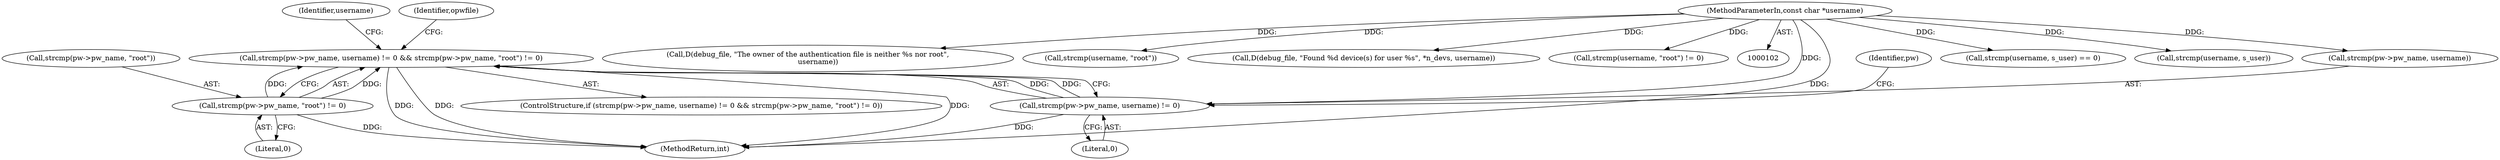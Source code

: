 digraph "0_pam-u2f_18b1914e32b74ff52000f10e97067e841e5fff62_1@API" {
"1000241" [label="(Call,strcmp(pw->pw_name, username) != 0 && strcmp(pw->pw_name, \"root\") != 0)"];
"1000242" [label="(Call,strcmp(pw->pw_name, username) != 0)"];
"1000104" [label="(MethodParameterIn,const char *username)"];
"1000249" [label="(Call,strcmp(pw->pw_name, \"root\") != 0)"];
"1000243" [label="(Call,strcmp(pw->pw_name, username))"];
"1000252" [label="(Identifier,pw)"];
"1000364" [label="(Call,strcmp(username, s_user) == 0)"];
"1000365" [label="(Call,strcmp(username, s_user))"];
"1000242" [label="(Call,strcmp(pw->pw_name, username) != 0)"];
"1000264" [label="(Call,D(debug_file, \"The owner of the authentication file is neither %s nor root\",\n         username))"];
"1000241" [label="(Call,strcmp(pw->pw_name, username) != 0 && strcmp(pw->pw_name, \"root\") != 0)"];
"1000248" [label="(Literal,0)"];
"1000240" [label="(ControlStructure,if (strcmp(pw->pw_name, username) != 0 && strcmp(pw->pw_name, \"root\") != 0))"];
"1000722" [label="(MethodReturn,int)"];
"1000259" [label="(Call,strcmp(username, \"root\"))"];
"1000648" [label="(Call,D(debug_file, \"Found %d device(s) for user %s\", *n_devs, username))"];
"1000260" [label="(Identifier,username)"];
"1000250" [label="(Call,strcmp(pw->pw_name, \"root\"))"];
"1000275" [label="(Identifier,opwfile)"];
"1000249" [label="(Call,strcmp(pw->pw_name, \"root\") != 0)"];
"1000258" [label="(Call,strcmp(username, \"root\") != 0)"];
"1000255" [label="(Literal,0)"];
"1000104" [label="(MethodParameterIn,const char *username)"];
"1000241" -> "1000240"  [label="AST: "];
"1000241" -> "1000242"  [label="CFG: "];
"1000241" -> "1000249"  [label="CFG: "];
"1000242" -> "1000241"  [label="AST: "];
"1000249" -> "1000241"  [label="AST: "];
"1000260" -> "1000241"  [label="CFG: "];
"1000275" -> "1000241"  [label="CFG: "];
"1000241" -> "1000722"  [label="DDG: "];
"1000241" -> "1000722"  [label="DDG: "];
"1000241" -> "1000722"  [label="DDG: "];
"1000242" -> "1000241"  [label="DDG: "];
"1000242" -> "1000241"  [label="DDG: "];
"1000249" -> "1000241"  [label="DDG: "];
"1000249" -> "1000241"  [label="DDG: "];
"1000242" -> "1000248"  [label="CFG: "];
"1000243" -> "1000242"  [label="AST: "];
"1000248" -> "1000242"  [label="AST: "];
"1000252" -> "1000242"  [label="CFG: "];
"1000242" -> "1000722"  [label="DDG: "];
"1000104" -> "1000242"  [label="DDG: "];
"1000104" -> "1000102"  [label="AST: "];
"1000104" -> "1000722"  [label="DDG: "];
"1000104" -> "1000243"  [label="DDG: "];
"1000104" -> "1000258"  [label="DDG: "];
"1000104" -> "1000259"  [label="DDG: "];
"1000104" -> "1000264"  [label="DDG: "];
"1000104" -> "1000364"  [label="DDG: "];
"1000104" -> "1000365"  [label="DDG: "];
"1000104" -> "1000648"  [label="DDG: "];
"1000249" -> "1000255"  [label="CFG: "];
"1000250" -> "1000249"  [label="AST: "];
"1000255" -> "1000249"  [label="AST: "];
"1000249" -> "1000722"  [label="DDG: "];
}
